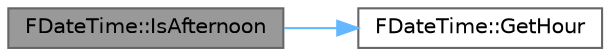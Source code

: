 digraph "FDateTime::IsAfternoon"
{
 // INTERACTIVE_SVG=YES
 // LATEX_PDF_SIZE
  bgcolor="transparent";
  edge [fontname=Helvetica,fontsize=10,labelfontname=Helvetica,labelfontsize=10];
  node [fontname=Helvetica,fontsize=10,shape=box,height=0.2,width=0.4];
  rankdir="LR";
  Node1 [id="Node000001",label="FDateTime::IsAfternoon",height=0.2,width=0.4,color="gray40", fillcolor="grey60", style="filled", fontcolor="black",tooltip="Gets whether this date's time is in the afternoon."];
  Node1 -> Node2 [id="edge1_Node000001_Node000002",color="steelblue1",style="solid",tooltip=" "];
  Node2 [id="Node000002",label="FDateTime::GetHour",height=0.2,width=0.4,color="grey40", fillcolor="white", style="filled",URL="$d3/da3/structFDateTime.html#ab0a878b6a3733d14bbfbe522bbe61fdd",tooltip="Gets this date's hour part in 24-hour clock format (0 to 23)."];
}
